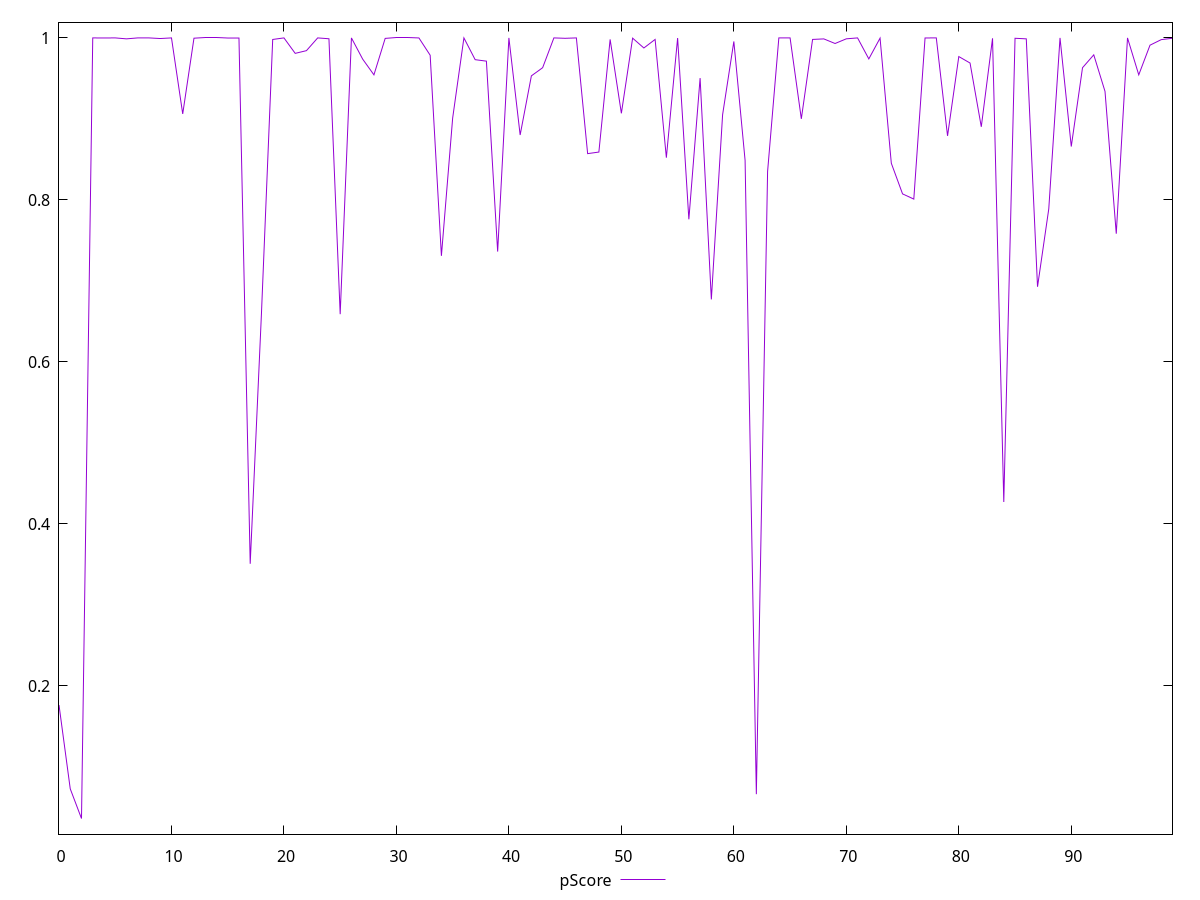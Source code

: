 reset

$pScore <<EOF
0 0.17644198779948006
1 0.07301036098787783
2 0.0363633756464351
3 0.9999921332601717
4 0.9999145395774396
5 0.9999999999670623
6 0.9988388422443797
7 0.9999999999999867
8 0.999998595303839
9 0.9992290105102936
10 0.9999999999999981
11 0.9061769439178031
12 0.9996453418530193
13 0.9999999645232727
14 0.9999999977841867
15 0.9998620621722664
16 0.9998799257646709
17 0.35080687084820655
18 0.6598862217859383
19 0.9980804000912684
20 1
21 0.9809179478950065
22 0.9842700018228892
23 0.9999987360613056
24 0.9989626451742399
25 0.658966102159833
26 0.9999811587925356
27 0.9738024749808559
28 0.9543921649684761
29 0.9994020209001848
30 0.9999525003496716
31 0.9999548432495649
32 0.9999464410176231
33 0.9786170689531599
34 0.7309552427289843
35 0.9010603182647978
36 1
37 0.9731304011335308
38 0.9713178672069118
39 0.7362547862745945
40 0.999999998395896
41 0.8801706658654911
42 0.9531667283635088
43 0.9632344074619755
44 1
45 0.9995130844951448
46 0.9999966218430654
47 0.8571435648797114
48 0.8590795068847736
49 0.9981422269687257
50 0.9069004903802882
51 0.9997032845965883
52 0.9875677218786949
53 0.9981290813350295
54 0.85216265800032
55 0.9998490328910536
56 0.7760500116568192
57 0.9504211723629543
58 0.6771904037152738
59 0.905174630232344
60 0.9956447867228571
61 0.8487455280367876
62 0.06636631099788776
63 0.8350519508154267
64 0.9999766096520362
65 0.9999999985399013
66 0.9000976773053062
67 0.9981312617037332
68 0.9987729793015072
69 0.9930929914683533
70 0.998870770926716
71 0.9999999999913187
72 0.9740704305931109
73 0.9997390045714152
74 0.845288973745472
75 0.807445396260825
76 0.8010026196414369
77 0.9999468421875494
78 0.9999900852440149
79 0.8790300833009328
80 0.9769748552699222
81 0.9689989650451525
82 0.890247444471203
83 0.9995106004039533
84 0.4270689767824229
85 0.9995524771233758
86 0.9988388422443797
87 0.6928011608848879
88 0.7889938703081876
89 0.9999963031040896
90 0.8659317433362127
91 0.963212218183813
92 0.979090033981745
93 0.933960728926103
94 0.7583153068185762
95 0.999999999999551
96 0.9544024330926545
97 0.991016826806513
98 0.9978746965630423
99 0.9995748383042666
EOF

set key outside below
set xrange [0:99]
set yrange [0.017090643159363806:1.0192727324870714]
set trange [0.017090643159363806:1.0192727324870714]
set terminal svg size 640, 500 enhanced background rgb 'white'
set output "report/report_00029_2021-02-24T13-36-40.390Z/total-blocking-time/samples/agenda/pScore/values.svg"

plot $pScore title "pScore" with line

reset
